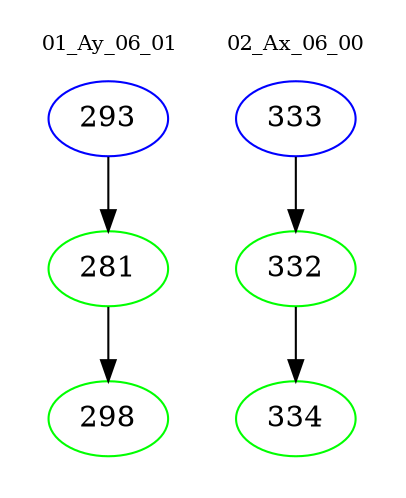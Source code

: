digraph{
subgraph cluster_0 {
color = white
label = "01_Ay_06_01";
fontsize=10;
T0_293 [label="293", color="blue"]
T0_293 -> T0_281 [color="black"]
T0_281 [label="281", color="green"]
T0_281 -> T0_298 [color="black"]
T0_298 [label="298", color="green"]
}
subgraph cluster_1 {
color = white
label = "02_Ax_06_00";
fontsize=10;
T1_333 [label="333", color="blue"]
T1_333 -> T1_332 [color="black"]
T1_332 [label="332", color="green"]
T1_332 -> T1_334 [color="black"]
T1_334 [label="334", color="green"]
}
}
